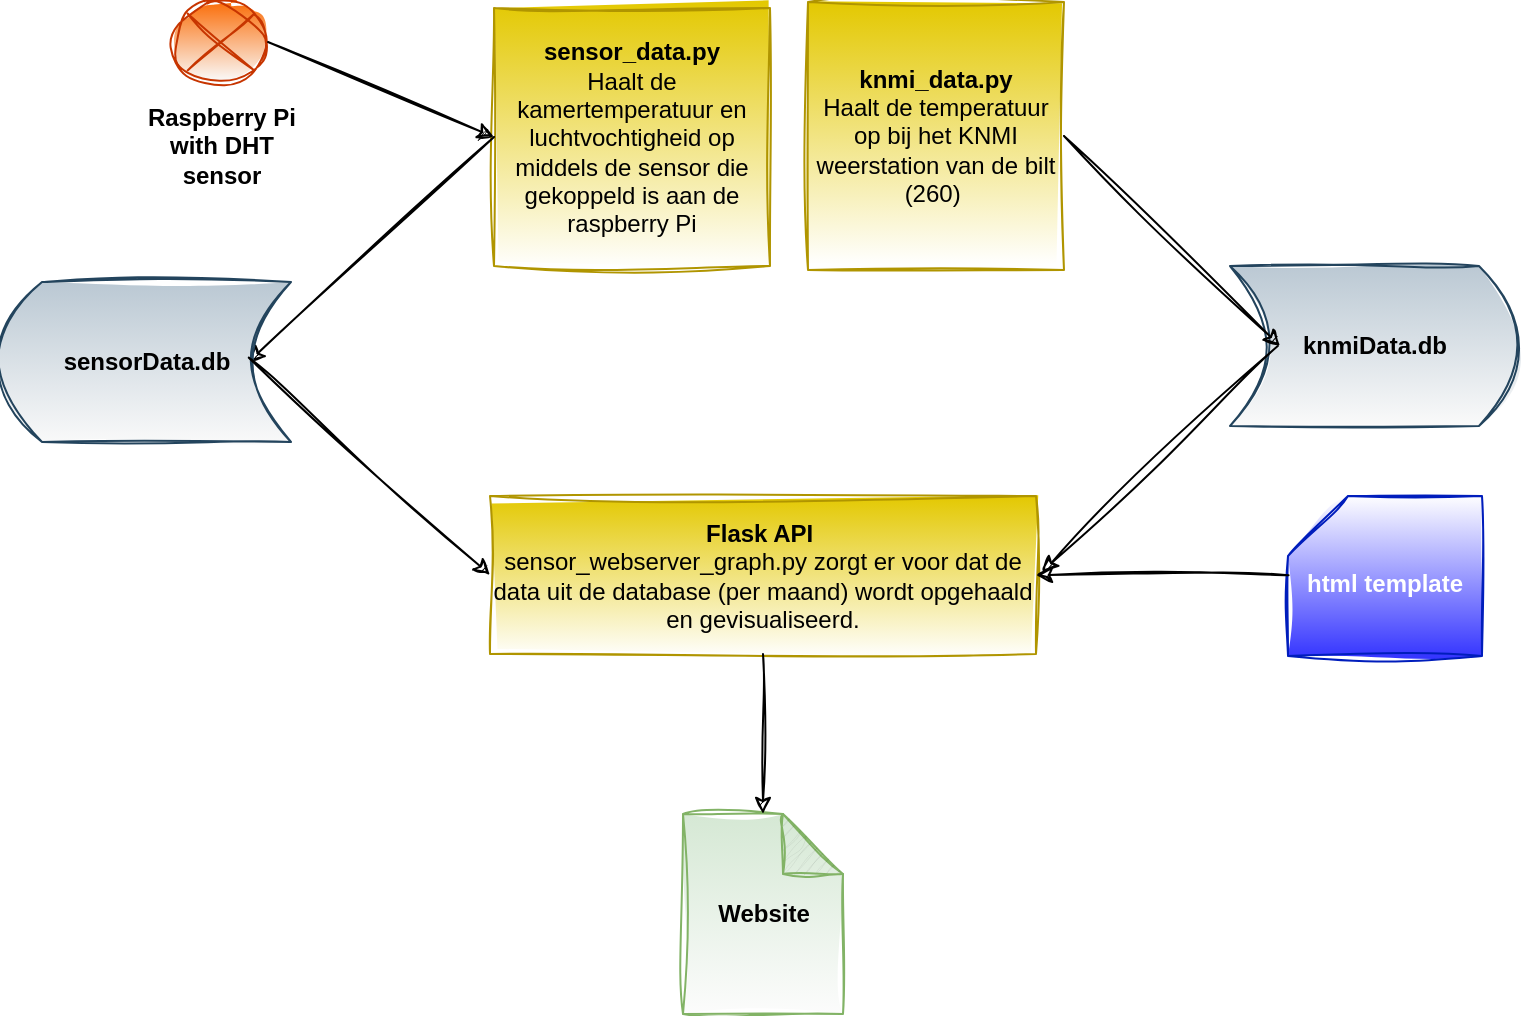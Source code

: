<mxfile>
    <diagram id="djTwBXkwdc9C2080poBp" name="Page-1">
        <mxGraphModel dx="968" dy="735" grid="0" gridSize="10" guides="1" tooltips="1" connect="1" arrows="0" fold="1" page="1" pageScale="1" pageWidth="827" pageHeight="1169" background="none" math="0" shadow="0">
            <root>
                <mxCell id="0"/>
                <mxCell id="1" parent="0"/>
                <mxCell id="21" value="&lt;b&gt;sensor_data.py&lt;/b&gt;&lt;br&gt;Haalt de kamertemperatuur en luchtvochtigheid op middels de sensor die gekoppeld is aan de raspberry Pi" style="rounded=0;whiteSpace=wrap;html=1;sketch=1;hachureGap=4;jiggle=2;curveFitting=1;fontFamily=Helvetica;fontSize=12;fillColor=#e3c800;strokeColor=#B09500;fontColor=#000000;gradientColor=#FFFFFF;" parent="1" vertex="1">
                    <mxGeometry x="283" y="112" width="138" height="129" as="geometry"/>
                </mxCell>
                <mxCell id="22" value="" style="endArrow=classic;html=1;sketch=1;hachureGap=4;jiggle=2;curveFitting=1;fontFamily=Architects Daughter;fontSource=https%3A%2F%2Ffonts.googleapis.com%2Fcss%3Ffamily%3DArchitects%2BDaughter;fontSize=12;exitX=0;exitY=0.5;exitDx=0;exitDy=0;entryX=0.852;entryY=0.5;entryDx=0;entryDy=0;entryPerimeter=0;" parent="1" source="21" target="23" edge="1">
                    <mxGeometry width="50" height="50" relative="1" as="geometry">
                        <mxPoint x="353" y="347" as="sourcePoint"/>
                        <mxPoint x="182" y="289" as="targetPoint"/>
                    </mxGeometry>
                </mxCell>
                <mxCell id="23" value="sensorData.db" style="shape=dataStorage;whiteSpace=wrap;html=1;fixedSize=1;sketch=1;hachureGap=4;jiggle=2;curveFitting=1;fontFamily=Helvetica;fontSize=12;fillColor=#bac8d3;strokeColor=#23445d;fontStyle=1;gradientColor=#FAFAFA;" parent="1" vertex="1">
                    <mxGeometry x="37" y="249" width="144.5" height="80" as="geometry"/>
                </mxCell>
                <mxCell id="25" value="" style="shape=sumEllipse;perimeter=ellipsePerimeter;whiteSpace=wrap;html=1;backgroundOutline=1;sketch=1;hachureGap=4;jiggle=2;curveFitting=1;fontFamily=Helvetica;fontSize=12;fillColor=#fa6800;strokeColor=#C73500;fontColor=#000000;gradientColor=#FAFAFA;" parent="1" vertex="1">
                    <mxGeometry x="123" y="109" width="47" height="40" as="geometry"/>
                </mxCell>
                <mxCell id="26" value="Raspberry Pi with DHT sensor" style="text;html=1;strokeColor=none;fillColor=none;align=center;verticalAlign=middle;whiteSpace=wrap;rounded=0;sketch=1;hachureGap=4;jiggle=2;curveFitting=1;fontFamily=Helvetica;fontSize=12;fontStyle=1" parent="1" vertex="1">
                    <mxGeometry x="106.5" y="166" width="80" height="30" as="geometry"/>
                </mxCell>
                <mxCell id="27" value="" style="endArrow=classic;html=1;sketch=1;hachureGap=4;jiggle=2;curveFitting=1;fontFamily=Architects Daughter;fontSource=https%3A%2F%2Ffonts.googleapis.com%2Fcss%3Ffamily%3DArchitects%2BDaughter;fontSize=12;exitX=1;exitY=0.5;exitDx=0;exitDy=0;entryX=0;entryY=0.5;entryDx=0;entryDy=0;" parent="1" source="25" target="21" edge="1">
                    <mxGeometry width="50" height="50" relative="1" as="geometry">
                        <mxPoint x="318" y="335" as="sourcePoint"/>
                        <mxPoint x="278" y="190" as="targetPoint"/>
                    </mxGeometry>
                </mxCell>
                <mxCell id="28" value="" style="endArrow=classic;html=1;sketch=1;hachureGap=4;jiggle=2;curveFitting=1;fontFamily=Architects Daughter;fontSource=https%3A%2F%2Ffonts.googleapis.com%2Fcss%3Ffamily%3DArchitects%2BDaughter;fontSize=12;entryX=0;entryY=0.5;entryDx=0;entryDy=0;exitX=0.854;exitY=0.473;exitDx=0;exitDy=0;exitPerimeter=0;" parent="1" source="23" target="29" edge="1">
                    <mxGeometry width="50" height="50" relative="1" as="geometry">
                        <mxPoint x="318" y="335" as="sourcePoint"/>
                        <mxPoint x="279" y="343" as="targetPoint"/>
                    </mxGeometry>
                </mxCell>
                <mxCell id="29" value="&lt;b&gt;Flask API&amp;nbsp;&lt;/b&gt;&lt;br&gt;sensor_webserver_graph.py zorgt er voor dat de data uit de database (per maand) wordt opgehaald en gevisualiseerd." style="rounded=0;whiteSpace=wrap;html=1;sketch=1;hachureGap=4;jiggle=2;curveFitting=1;fontFamily=Helvetica;fontSize=12;fillColor=#e3c800;strokeColor=#B09500;fontColor=#000000;gradientColor=#ffffff;" parent="1" vertex="1">
                    <mxGeometry x="281" y="356" width="273" height="79" as="geometry"/>
                </mxCell>
                <mxCell id="30" value="Website" style="shape=note;whiteSpace=wrap;html=1;backgroundOutline=1;darkOpacity=0.05;sketch=1;hachureGap=4;jiggle=2;curveFitting=1;fontFamily=Helvetica;fontSize=12;fillColor=#d5e8d4;strokeColor=#82b366;fontStyle=1;gradientColor=#FCFCFC;" parent="1" vertex="1">
                    <mxGeometry x="377.5" y="515" width="80" height="100" as="geometry"/>
                </mxCell>
                <mxCell id="31" value="" style="endArrow=classic;html=1;sketch=1;hachureGap=4;jiggle=2;curveFitting=1;fontFamily=Architects Daughter;fontSource=https%3A%2F%2Ffonts.googleapis.com%2Fcss%3Ffamily%3DArchitects%2BDaughter;fontSize=12;exitX=0.5;exitY=1;exitDx=0;exitDy=0;entryX=0.5;entryY=0;entryDx=0;entryDy=0;entryPerimeter=0;" parent="1" source="29" target="30" edge="1">
                    <mxGeometry width="50" height="50" relative="1" as="geometry">
                        <mxPoint x="318" y="328" as="sourcePoint"/>
                        <mxPoint x="373" y="450" as="targetPoint"/>
                    </mxGeometry>
                </mxCell>
                <mxCell id="32" value="&lt;font style=&quot;font-size: 12px;&quot;&gt;html template&lt;/font&gt;" style="shape=card;whiteSpace=wrap;html=1;sketch=1;hachureGap=4;jiggle=2;curveFitting=1;fontFamily=Helvetica;fontSize=20;fillColor=#FFFFFF;strokeColor=#001DBC;fontStyle=1;fontColor=#ffffff;gradientColor=#3333FF;" parent="1" vertex="1">
                    <mxGeometry x="680" y="356" width="97" height="80" as="geometry"/>
                </mxCell>
                <mxCell id="33" value="" style="endArrow=classic;html=1;sketch=1;hachureGap=4;jiggle=2;curveFitting=1;fontFamily=Architects Daughter;fontSource=https%3A%2F%2Ffonts.googleapis.com%2Fcss%3Ffamily%3DArchitects%2BDaughter;fontSize=12;exitX=0.003;exitY=0.495;exitDx=0;exitDy=0;exitPerimeter=0;entryX=1;entryY=0.5;entryDx=0;entryDy=0;" parent="1" source="32" edge="1" target="29">
                    <mxGeometry width="50" height="50" relative="1" as="geometry">
                        <mxPoint x="584" y="348" as="sourcePoint"/>
                        <mxPoint x="620" y="385" as="targetPoint"/>
                    </mxGeometry>
                </mxCell>
                <mxCell id="34" value="&lt;b&gt;knmi_data.py&lt;/b&gt;&lt;br&gt;Haalt de temperatuur op bij het KNMI weerstation van de bilt (260)&amp;nbsp;" style="rounded=0;whiteSpace=wrap;html=1;sketch=1;hachureGap=4;jiggle=2;curveFitting=1;fontFamily=Helvetica;fontSize=12;fillColor=#e3c800;strokeColor=#B09500;fontColor=#000000;gradientColor=#FFFFFF;" vertex="1" parent="1">
                    <mxGeometry x="440" y="109" width="128" height="134" as="geometry"/>
                </mxCell>
                <mxCell id="35" value="knmiData.db" style="shape=dataStorage;whiteSpace=wrap;html=1;fixedSize=1;sketch=1;hachureGap=4;jiggle=2;curveFitting=1;fontFamily=Helvetica;fontSize=12;fillColor=#bac8d3;strokeColor=#23445d;fontStyle=1;gradientColor=#FAFAFA;flipH=1;" vertex="1" parent="1">
                    <mxGeometry x="651" y="241" width="144.5" height="80" as="geometry"/>
                </mxCell>
                <mxCell id="36" value="" style="endArrow=classic;html=1;sketch=1;hachureGap=4;jiggle=2;curveFitting=1;fontFamily=Architects Daughter;fontSource=https%3A%2F%2Ffonts.googleapis.com%2Fcss%3Ffamily%3DArchitects%2BDaughter;fontSize=12;exitX=1;exitY=0.5;exitDx=0;exitDy=0;" edge="1" parent="1" source="34">
                    <mxGeometry width="50" height="50" relative="1" as="geometry">
                        <mxPoint x="350" y="186.5" as="sourcePoint"/>
                        <mxPoint x="676" y="281" as="targetPoint"/>
                    </mxGeometry>
                </mxCell>
                <mxCell id="37" value="" style="endArrow=classic;html=1;sketch=1;hachureGap=4;jiggle=2;curveFitting=1;fontFamily=Architects Daughter;fontSource=https%3A%2F%2Ffonts.googleapis.com%2Fcss%3Ffamily%3DArchitects%2BDaughter;fontSize=12;exitX=0.854;exitY=0.473;exitDx=0;exitDy=0;exitPerimeter=0;" edge="1" parent="1">
                    <mxGeometry width="50" height="50" relative="1" as="geometry">
                        <mxPoint x="674.903" y="281.0" as="sourcePoint"/>
                        <mxPoint x="557" y="394" as="targetPoint"/>
                    </mxGeometry>
                </mxCell>
            </root>
        </mxGraphModel>
    </diagram>
</mxfile>